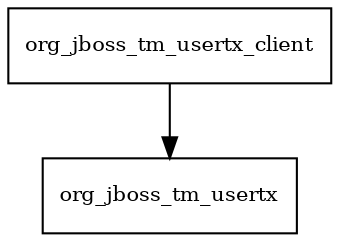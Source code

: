 digraph jboss_transaction_spi_7_6_0_Final_redhat_1_package_dependencies {
  node [shape = box, fontsize=10.0];
  org_jboss_tm_usertx_client -> org_jboss_tm_usertx;
}
